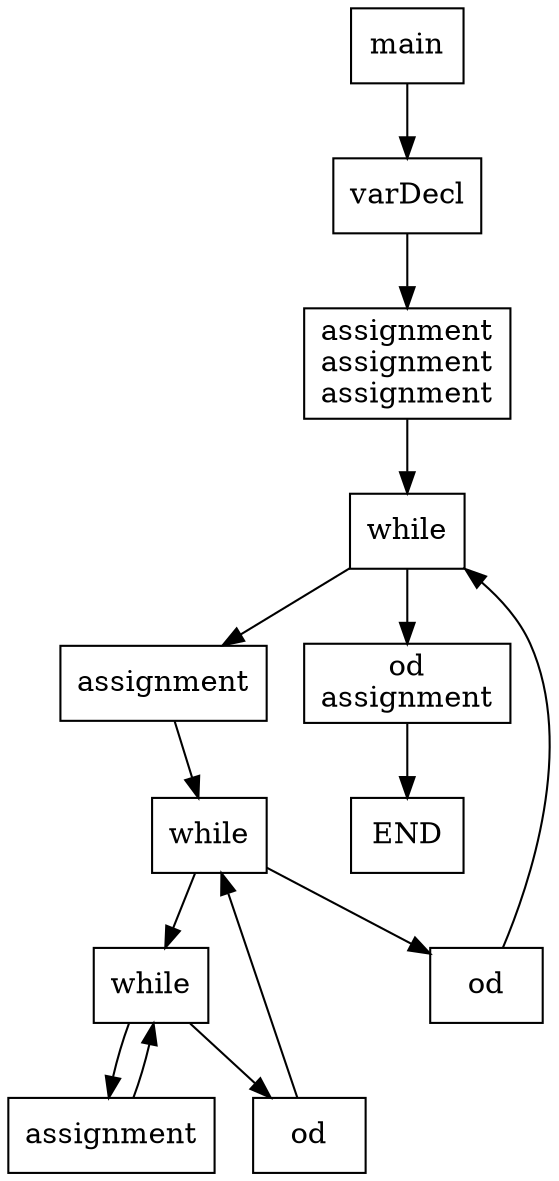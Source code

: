 digraph test022 {
node [shape=box]
443[label="main"]
443 -> 444
444[label="varDecl"]
444 -> 446
446[label="assignment
assignment
assignment"]
446 -> 449
449[label="while"]
449 -> 451
451[label="assignment"]
451 -> 452
452[label="while"]
452 -> 454
454[label="while"]
454 -> 456
456[label="assignment"]
456 -> 454
454 -> 455
455[label="od"]
455 -> 452
452 -> 453
453[label="od"]
453 -> 449
449 -> 450
450[label="od
assignment"]
450 -> 458
458[label="END"]
}
